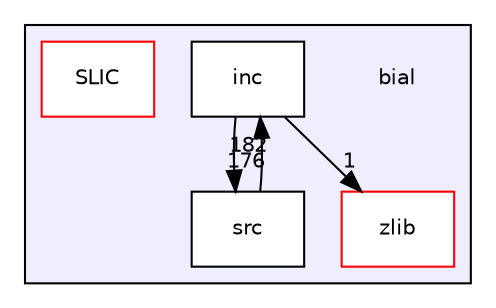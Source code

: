digraph "bial" {
  compound=true
  node [ fontsize="10", fontname="Helvetica"];
  edge [ labelfontsize="10", labelfontname="Helvetica"];
  subgraph clusterdir_752bf115b6f73c9d98878bf7307d3054 {
    graph [ bgcolor="#eeeeff", pencolor="black", label="" URL="dir_752bf115b6f73c9d98878bf7307d3054.html"];
    dir_752bf115b6f73c9d98878bf7307d3054 [shape=plaintext label="bial"];
    dir_695d0ead6f0fa47e011cca134ab87240 [shape=box label="inc" color="black" fillcolor="white" style="filled" URL="dir_695d0ead6f0fa47e011cca134ab87240.html"];
    dir_774c823e4bcbdd649d617d2b59fc6876 [shape=box label="SLIC" color="red" fillcolor="white" style="filled" URL="dir_774c823e4bcbdd649d617d2b59fc6876.html"];
    dir_e2e320437563f4a83b6f9d66d7c638f8 [shape=box label="src" color="black" fillcolor="white" style="filled" URL="dir_e2e320437563f4a83b6f9d66d7c638f8.html"];
    dir_b763646acf7ffb3c4b830dc9d1188a44 [shape=box label="zlib" color="red" fillcolor="white" style="filled" URL="dir_b763646acf7ffb3c4b830dc9d1188a44.html"];
  }
  dir_e2e320437563f4a83b6f9d66d7c638f8->dir_695d0ead6f0fa47e011cca134ab87240 [headlabel="182", labeldistance=1.5 headhref="dir_000008_000004.html"];
  dir_695d0ead6f0fa47e011cca134ab87240->dir_b763646acf7ffb3c4b830dc9d1188a44 [headlabel="1", labeldistance=1.5 headhref="dir_000004_000009.html"];
  dir_695d0ead6f0fa47e011cca134ab87240->dir_e2e320437563f4a83b6f9d66d7c638f8 [headlabel="176", labeldistance=1.5 headhref="dir_000004_000008.html"];
}
